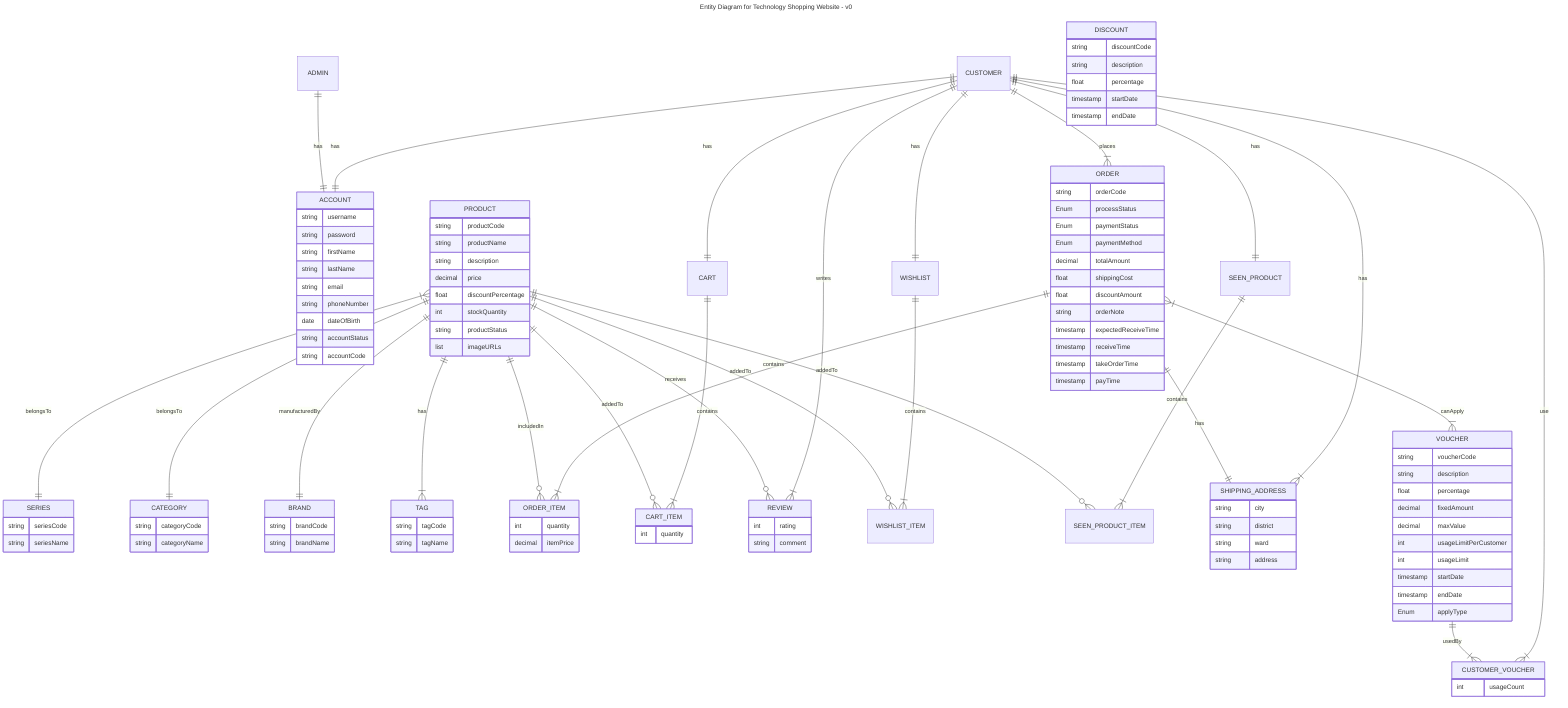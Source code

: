 ---
title: Entity Diagram for Technology Shopping Website - v0
---
erDiagram
    ACCOUNT {
        string username 
        string password
        string firstName
        string lastName
        string email
        string phoneNumber
        date dateOfBirth
        string accountStatus
        string accountCode 
    }

    CUSTOMER ||--|| ACCOUNT : "has"
    ADMIN ||--|| ACCOUNT : "has"

    CUSTOMER {
    }

    ADMIN {
    }

    PRODUCT {
        string productCode 
        string productName
        string description
        decimal price
        float discountPercentage
        int stockQuantity
        string productStatus
        list imageURLs 
    }

    SERIES {
        string seriesCode
        string seriesName
    }

    CATEGORY {
        string categoryCode
        string categoryName
    }

    BRAND {
        string brandCode 
        string brandName
    }

    TAG {
        string tagCode
        string tagName
    }

    ORDER {
        string orderCode 
        Enum processStatus
        Enum paymentStatus
        Enum paymentMethod
        decimal totalAmount
        float shippingCost
        float discountAmount
        string orderNote
        timestamp expectedReceiveTime
        timestamp receiveTime
        timestamp takeOrderTime
        timestamp payTime
    }

    ORDER_ITEM {
        int quantity
        decimal itemPrice 
    }

    CART {
    }

    CART_ITEM {
        int quantity
    }

    REVIEW {
        int rating 
        string comment
    }

    WISHLIST {
    }

    WISHLIST_ITEM {
    }

    SEEN_PRODUCT {
    }

    SEEN_PRODUCT_ITEM {
    }

    SHIPPING_ADDRESS {
        string city
        string district
        string ward
        string address
    }

    DISCOUNT{
        string discountCode
        string description
        float percentage
        timestamp startDate
        timestamp endDate
    }

    VOUCHER {
        string voucherCode
        string description
        float percentage
        decimal fixedAmount
        decimal maxValue
        int usageLimitPerCustomer
        int usageLimit
        timestamp startDate
        timestamp endDate
        Enum applyType
    }

    CUSTOMER_VOUCHER{
        int usageCount
    }

    CUSTOMER ||--|| WISHLIST : "has"
    WISHLIST ||--|{ WISHLIST_ITEM : "contains"
    
    CUSTOMER ||--|| CART : "has"
    CART ||--|{ CART_ITEM : "contains"
    
    CUSTOMER ||--|| SEEN_PRODUCT : "has"
    SEEN_PRODUCT ||--|{ SEEN_PRODUCT_ITEM : "contains"

    CUSTOMER ||--|{ CUSTOMER_VOUCHER : use
    VOUCHER ||--|{ CUSTOMER_VOUCHER : usedBy

    CUSTOMER ||--|{ SHIPPING_ADDRESS : "has"
    CUSTOMER ||--|{ ORDER : "places"
    CUSTOMER ||--|{ REVIEW : "writes"


    ORDER ||--|{ ORDER_ITEM : "contains"
    ORDER ||--|| SHIPPING_ADDRESS : "has"
    ORDER }|--|{ VOUCHER : "canApply"

    PRODUCT ||--o{ CART_ITEM : "addedTo"
    PRODUCT ||--o{ ORDER_ITEM : "includedIn"
    PRODUCT ||--o{ REVIEW : "receives"
    PRODUCT ||--o{ WISHLIST_ITEM : "addedTo"
    PRODUCT ||--o{ SEEN_PRODUCT_ITEM : "addedTo"
    PRODUCT ||--|| CATEGORY : "belongsTo"
    PRODUCT ||--|| BRAND : "manufacturedBy"
    PRODUCT ||--|{ TAG : "has"
    PRODUCT }|--|| SERIES : "belongsTo"